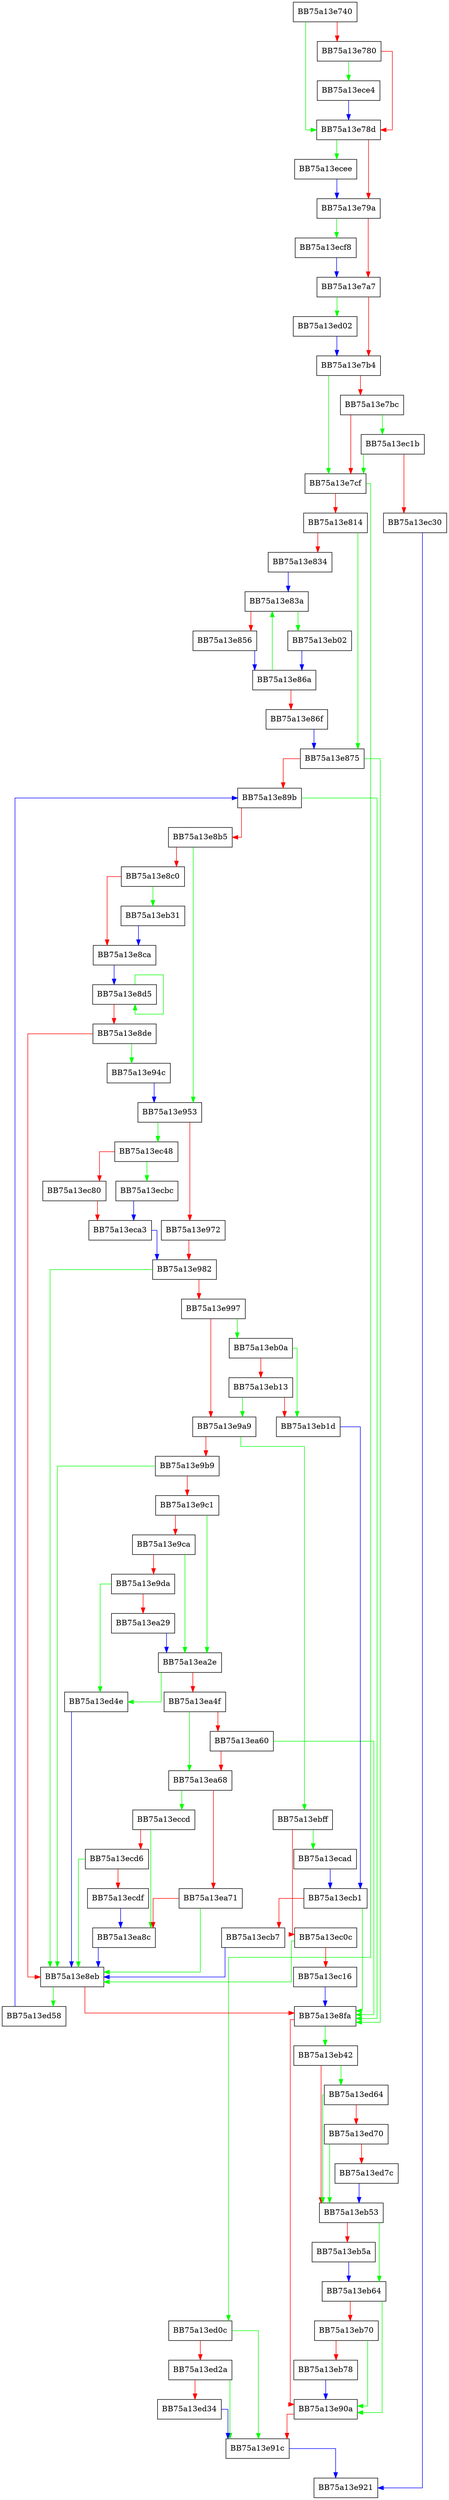 digraph rpf_pInvoke {
  node [shape="box"];
  graph [splines=ortho];
  BB75a13e740 -> BB75a13e78d [color="green"];
  BB75a13e740 -> BB75a13e780 [color="red"];
  BB75a13e780 -> BB75a13ece4 [color="green"];
  BB75a13e780 -> BB75a13e78d [color="red"];
  BB75a13e78d -> BB75a13ecee [color="green"];
  BB75a13e78d -> BB75a13e79a [color="red"];
  BB75a13e79a -> BB75a13ecf8 [color="green"];
  BB75a13e79a -> BB75a13e7a7 [color="red"];
  BB75a13e7a7 -> BB75a13ed02 [color="green"];
  BB75a13e7a7 -> BB75a13e7b4 [color="red"];
  BB75a13e7b4 -> BB75a13e7cf [color="green"];
  BB75a13e7b4 -> BB75a13e7bc [color="red"];
  BB75a13e7bc -> BB75a13ec1b [color="green"];
  BB75a13e7bc -> BB75a13e7cf [color="red"];
  BB75a13e7cf -> BB75a13ed0c [color="green"];
  BB75a13e7cf -> BB75a13e814 [color="red"];
  BB75a13e814 -> BB75a13e875 [color="green"];
  BB75a13e814 -> BB75a13e834 [color="red"];
  BB75a13e834 -> BB75a13e83a [color="blue"];
  BB75a13e83a -> BB75a13eb02 [color="green"];
  BB75a13e83a -> BB75a13e856 [color="red"];
  BB75a13e856 -> BB75a13e86a [color="blue"];
  BB75a13e86a -> BB75a13e83a [color="green"];
  BB75a13e86a -> BB75a13e86f [color="red"];
  BB75a13e86f -> BB75a13e875 [color="blue"];
  BB75a13e875 -> BB75a13e8fa [color="green"];
  BB75a13e875 -> BB75a13e89b [color="red"];
  BB75a13e89b -> BB75a13e8fa [color="green"];
  BB75a13e89b -> BB75a13e8b5 [color="red"];
  BB75a13e8b5 -> BB75a13e953 [color="green"];
  BB75a13e8b5 -> BB75a13e8c0 [color="red"];
  BB75a13e8c0 -> BB75a13eb31 [color="green"];
  BB75a13e8c0 -> BB75a13e8ca [color="red"];
  BB75a13e8ca -> BB75a13e8d5 [color="blue"];
  BB75a13e8d5 -> BB75a13e8d5 [color="green"];
  BB75a13e8d5 -> BB75a13e8de [color="red"];
  BB75a13e8de -> BB75a13e94c [color="green"];
  BB75a13e8de -> BB75a13e8eb [color="red"];
  BB75a13e8eb -> BB75a13ed58 [color="green"];
  BB75a13e8eb -> BB75a13e8fa [color="red"];
  BB75a13e8fa -> BB75a13eb42 [color="green"];
  BB75a13e8fa -> BB75a13e90a [color="red"];
  BB75a13e90a -> BB75a13e91c [color="red"];
  BB75a13e91c -> BB75a13e921 [color="blue"];
  BB75a13e94c -> BB75a13e953 [color="blue"];
  BB75a13e953 -> BB75a13ec48 [color="green"];
  BB75a13e953 -> BB75a13e972 [color="red"];
  BB75a13e972 -> BB75a13e982 [color="red"];
  BB75a13e982 -> BB75a13e8eb [color="green"];
  BB75a13e982 -> BB75a13e997 [color="red"];
  BB75a13e997 -> BB75a13eb0a [color="green"];
  BB75a13e997 -> BB75a13e9a9 [color="red"];
  BB75a13e9a9 -> BB75a13ebff [color="green"];
  BB75a13e9a9 -> BB75a13e9b9 [color="red"];
  BB75a13e9b9 -> BB75a13e8eb [color="green"];
  BB75a13e9b9 -> BB75a13e9c1 [color="red"];
  BB75a13e9c1 -> BB75a13ea2e [color="green"];
  BB75a13e9c1 -> BB75a13e9ca [color="red"];
  BB75a13e9ca -> BB75a13ea2e [color="green"];
  BB75a13e9ca -> BB75a13e9da [color="red"];
  BB75a13e9da -> BB75a13ed4e [color="green"];
  BB75a13e9da -> BB75a13ea29 [color="red"];
  BB75a13ea29 -> BB75a13ea2e [color="blue"];
  BB75a13ea2e -> BB75a13ed4e [color="green"];
  BB75a13ea2e -> BB75a13ea4f [color="red"];
  BB75a13ea4f -> BB75a13ea68 [color="green"];
  BB75a13ea4f -> BB75a13ea60 [color="red"];
  BB75a13ea60 -> BB75a13e8fa [color="green"];
  BB75a13ea60 -> BB75a13ea68 [color="red"];
  BB75a13ea68 -> BB75a13eccd [color="green"];
  BB75a13ea68 -> BB75a13ea71 [color="red"];
  BB75a13ea71 -> BB75a13e8eb [color="green"];
  BB75a13ea71 -> BB75a13ea8c [color="red"];
  BB75a13ea8c -> BB75a13e8eb [color="blue"];
  BB75a13eb02 -> BB75a13e86a [color="blue"];
  BB75a13eb0a -> BB75a13eb1d [color="green"];
  BB75a13eb0a -> BB75a13eb13 [color="red"];
  BB75a13eb13 -> BB75a13e9a9 [color="green"];
  BB75a13eb13 -> BB75a13eb1d [color="red"];
  BB75a13eb1d -> BB75a13ecb1 [color="blue"];
  BB75a13eb31 -> BB75a13e8ca [color="blue"];
  BB75a13eb42 -> BB75a13ed64 [color="green"];
  BB75a13eb42 -> BB75a13eb53 [color="red"];
  BB75a13eb53 -> BB75a13eb64 [color="green"];
  BB75a13eb53 -> BB75a13eb5a [color="red"];
  BB75a13eb5a -> BB75a13eb64 [color="blue"];
  BB75a13eb64 -> BB75a13e90a [color="green"];
  BB75a13eb64 -> BB75a13eb70 [color="red"];
  BB75a13eb70 -> BB75a13e90a [color="green"];
  BB75a13eb70 -> BB75a13eb78 [color="red"];
  BB75a13eb78 -> BB75a13e90a [color="blue"];
  BB75a13ebff -> BB75a13ecad [color="green"];
  BB75a13ebff -> BB75a13ec0c [color="red"];
  BB75a13ec0c -> BB75a13e8eb [color="green"];
  BB75a13ec0c -> BB75a13ec16 [color="red"];
  BB75a13ec16 -> BB75a13e8fa [color="blue"];
  BB75a13ec1b -> BB75a13e7cf [color="green"];
  BB75a13ec1b -> BB75a13ec30 [color="red"];
  BB75a13ec30 -> BB75a13e921 [color="blue"];
  BB75a13ec48 -> BB75a13ecbc [color="green"];
  BB75a13ec48 -> BB75a13ec80 [color="red"];
  BB75a13ec80 -> BB75a13eca3 [color="red"];
  BB75a13eca3 -> BB75a13e982 [color="blue"];
  BB75a13ecad -> BB75a13ecb1 [color="blue"];
  BB75a13ecb1 -> BB75a13e8fa [color="green"];
  BB75a13ecb1 -> BB75a13ecb7 [color="red"];
  BB75a13ecb7 -> BB75a13e8eb [color="blue"];
  BB75a13ecbc -> BB75a13eca3 [color="blue"];
  BB75a13eccd -> BB75a13ea8c [color="green"];
  BB75a13eccd -> BB75a13ecd6 [color="red"];
  BB75a13ecd6 -> BB75a13e8eb [color="green"];
  BB75a13ecd6 -> BB75a13ecdf [color="red"];
  BB75a13ecdf -> BB75a13ea8c [color="blue"];
  BB75a13ece4 -> BB75a13e78d [color="blue"];
  BB75a13ecee -> BB75a13e79a [color="blue"];
  BB75a13ecf8 -> BB75a13e7a7 [color="blue"];
  BB75a13ed02 -> BB75a13e7b4 [color="blue"];
  BB75a13ed0c -> BB75a13e91c [color="green"];
  BB75a13ed0c -> BB75a13ed2a [color="red"];
  BB75a13ed2a -> BB75a13e91c [color="green"];
  BB75a13ed2a -> BB75a13ed34 [color="red"];
  BB75a13ed34 -> BB75a13e91c [color="blue"];
  BB75a13ed4e -> BB75a13e8eb [color="blue"];
  BB75a13ed58 -> BB75a13e89b [color="blue"];
  BB75a13ed64 -> BB75a13eb53 [color="green"];
  BB75a13ed64 -> BB75a13ed70 [color="red"];
  BB75a13ed70 -> BB75a13eb53 [color="green"];
  BB75a13ed70 -> BB75a13ed7c [color="red"];
  BB75a13ed7c -> BB75a13eb53 [color="blue"];
}
